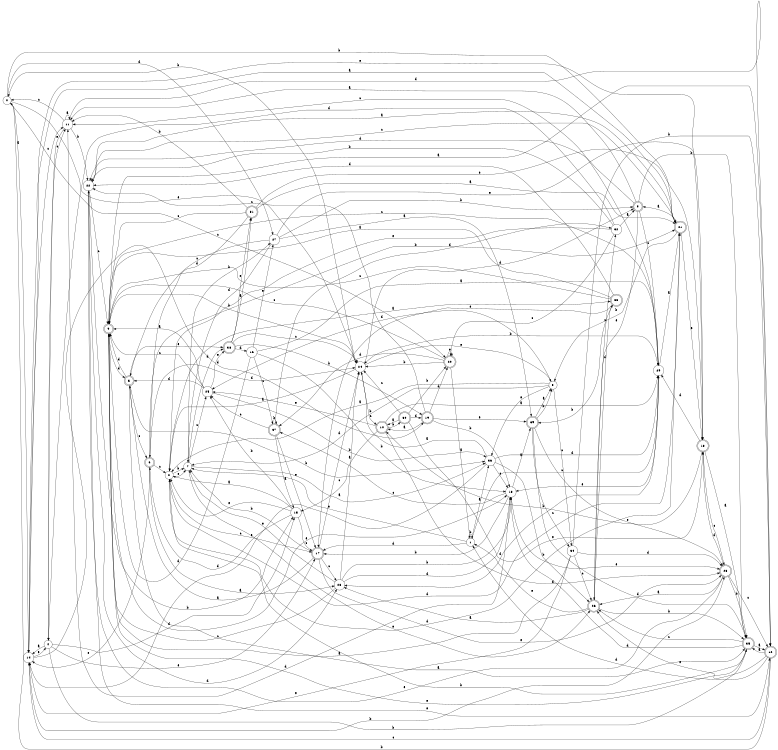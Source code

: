 digraph n32_4 {
__start0 [label="" shape="none"];

rankdir=LR;
size="8,5";

s0 [style="filled", color="black", fillcolor="white" shape="circle", label="0"];
s1 [style="filled", color="black", fillcolor="white" shape="circle", label="1"];
s2 [style="filled", color="black", fillcolor="white" shape="circle", label="2"];
s3 [style="filled", color="black", fillcolor="white" shape="circle", label="3"];
s4 [style="filled", color="black", fillcolor="white" shape="circle", label="4"];
s5 [style="rounded,filled", color="black", fillcolor="white" shape="doublecircle", label="5"];
s6 [style="rounded,filled", color="black", fillcolor="white" shape="doublecircle", label="6"];
s7 [style="filled", color="black", fillcolor="white" shape="circle", label="7"];
s8 [style="rounded,filled", color="black", fillcolor="white" shape="doublecircle", label="8"];
s9 [style="rounded,filled", color="black", fillcolor="white" shape="doublecircle", label="9"];
s10 [style="rounded,filled", color="black", fillcolor="white" shape="doublecircle", label="10"];
s11 [style="filled", color="black", fillcolor="white" shape="circle", label="11"];
s12 [style="rounded,filled", color="black", fillcolor="white" shape="doublecircle", label="12"];
s13 [style="filled", color="black", fillcolor="white" shape="circle", label="13"];
s14 [style="filled", color="black", fillcolor="white" shape="circle", label="14"];
s15 [style="filled", color="black", fillcolor="white" shape="circle", label="15"];
s16 [style="filled", color="black", fillcolor="white" shape="circle", label="16"];
s17 [style="rounded,filled", color="black", fillcolor="white" shape="doublecircle", label="17"];
s18 [style="rounded,filled", color="black", fillcolor="white" shape="doublecircle", label="18"];
s19 [style="rounded,filled", color="black", fillcolor="white" shape="doublecircle", label="19"];
s20 [style="rounded,filled", color="black", fillcolor="white" shape="doublecircle", label="20"];
s21 [style="rounded,filled", color="black", fillcolor="white" shape="doublecircle", label="21"];
s22 [style="filled", color="black", fillcolor="white" shape="circle", label="22"];
s23 [style="rounded,filled", color="black", fillcolor="white" shape="doublecircle", label="23"];
s24 [style="filled", color="black", fillcolor="white" shape="circle", label="24"];
s25 [style="filled", color="black", fillcolor="white" shape="circle", label="25"];
s26 [style="rounded,filled", color="black", fillcolor="white" shape="doublecircle", label="26"];
s27 [style="filled", color="black", fillcolor="white" shape="circle", label="27"];
s28 [style="filled", color="black", fillcolor="white" shape="circle", label="28"];
s29 [style="filled", color="black", fillcolor="white" shape="circle", label="29"];
s30 [style="rounded,filled", color="black", fillcolor="white" shape="doublecircle", label="30"];
s31 [style="rounded,filled", color="black", fillcolor="white" shape="doublecircle", label="31"];
s32 [style="filled", color="black", fillcolor="white" shape="circle", label="32"];
s33 [style="rounded,filled", color="black", fillcolor="white" shape="doublecircle", label="33"];
s34 [style="filled", color="black", fillcolor="white" shape="circle", label="34"];
s35 [style="rounded,filled", color="black", fillcolor="white" shape="doublecircle", label="35"];
s36 [style="filled", color="black", fillcolor="white" shape="circle", label="36"];
s37 [style="rounded,filled", color="black", fillcolor="white" shape="doublecircle", label="37"];
s38 [style="rounded,filled", color="black", fillcolor="white" shape="doublecircle", label="38"];
s39 [style="rounded,filled", color="black", fillcolor="white" shape="doublecircle", label="39"];
s0 -> s14 [label="a"];
s0 -> s21 [label="b"];
s0 -> s20 [label="c"];
s0 -> s27 [label="d"];
s0 -> s24 [label="e"];
s1 -> s36 [label="a"];
s1 -> s1 [label="b"];
s1 -> s29 [label="c"];
s1 -> s17 [label="d"];
s1 -> s7 [label="e"];
s2 -> s33 [label="a"];
s2 -> s7 [label="b"];
s2 -> s17 [label="c"];
s2 -> s21 [label="d"];
s2 -> s7 [label="e"];
s3 -> s2 [label="a"];
s3 -> s7 [label="b"];
s3 -> s34 [label="c"];
s3 -> s25 [label="d"];
s3 -> s36 [label="e"];
s4 -> s14 [label="a"];
s4 -> s35 [label="b"];
s4 -> s11 [label="c"];
s4 -> s15 [label="d"];
s4 -> s17 [label="e"];
s5 -> s35 [label="a"];
s5 -> s36 [label="b"];
s5 -> s6 [label="c"];
s5 -> s9 [label="d"];
s5 -> s38 [label="e"];
s6 -> s28 [label="a"];
s6 -> s21 [label="b"];
s6 -> s2 [label="c"];
s6 -> s24 [label="d"];
s6 -> s14 [label="e"];
s7 -> s36 [label="a"];
s7 -> s27 [label="b"];
s7 -> s25 [label="c"];
s7 -> s38 [label="d"];
s7 -> s26 [label="e"];
s8 -> s11 [label="a"];
s8 -> s35 [label="b"];
s8 -> s29 [label="c"];
s8 -> s22 [label="d"];
s8 -> s26 [label="e"];
s9 -> s12 [label="a"];
s9 -> s24 [label="b"];
s9 -> s29 [label="c"];
s9 -> s5 [label="d"];
s9 -> s13 [label="e"];
s10 -> s29 [label="a"];
s10 -> s30 [label="b"];
s10 -> s15 [label="c"];
s10 -> s23 [label="d"];
s10 -> s25 [label="e"];
s11 -> s11 [label="a"];
s11 -> s22 [label="b"];
s11 -> s0 [label="c"];
s11 -> s12 [label="d"];
s11 -> s4 [label="e"];
s12 -> s35 [label="a"];
s12 -> s0 [label="b"];
s12 -> s14 [label="c"];
s12 -> s1 [label="d"];
s12 -> s26 [label="e"];
s13 -> s39 [label="a"];
s13 -> s17 [label="b"];
s13 -> s37 [label="c"];
s13 -> s11 [label="d"];
s13 -> s23 [label="e"];
s14 -> s21 [label="a"];
s14 -> s23 [label="b"];
s14 -> s11 [label="c"];
s14 -> s19 [label="d"];
s14 -> s4 [label="e"];
s15 -> s2 [label="a"];
s15 -> s25 [label="b"];
s15 -> s17 [label="c"];
s15 -> s6 [label="d"];
s15 -> s2 [label="e"];
s16 -> s29 [label="a"];
s16 -> s13 [label="b"];
s16 -> s37 [label="c"];
s16 -> s9 [label="d"];
s16 -> s27 [label="e"];
s17 -> s5 [label="a"];
s17 -> s7 [label="b"];
s17 -> s28 [label="c"];
s17 -> s24 [label="d"];
s17 -> s23 [label="e"];
s18 -> s35 [label="a"];
s18 -> s10 [label="b"];
s18 -> s23 [label="c"];
s18 -> s29 [label="d"];
s18 -> s14 [label="e"];
s19 -> s10 [label="a"];
s19 -> s13 [label="b"];
s19 -> s22 [label="c"];
s19 -> s20 [label="d"];
s19 -> s39 [label="e"];
s20 -> s1 [label="a"];
s20 -> s24 [label="b"];
s20 -> s9 [label="c"];
s20 -> s37 [label="d"];
s20 -> s20 [label="e"];
s21 -> s8 [label="a"];
s21 -> s3 [label="b"];
s21 -> s22 [label="c"];
s21 -> s2 [label="d"];
s21 -> s18 [label="e"];
s22 -> s21 [label="a"];
s22 -> s15 [label="b"];
s22 -> s9 [label="c"];
s22 -> s28 [label="d"];
s22 -> s12 [label="e"];
s23 -> s26 [label="a"];
s23 -> s35 [label="b"];
s23 -> s12 [label="c"];
s23 -> s18 [label="d"];
s23 -> s22 [label="e"];
s24 -> s2 [label="a"];
s24 -> s0 [label="b"];
s24 -> s10 [label="c"];
s24 -> s8 [label="d"];
s24 -> s3 [label="e"];
s25 -> s9 [label="a"];
s25 -> s36 [label="b"];
s25 -> s9 [label="c"];
s25 -> s5 [label="d"];
s25 -> s38 [label="e"];
s26 -> s28 [label="a"];
s26 -> s35 [label="b"];
s26 -> s32 [label="c"];
s26 -> s33 [label="d"];
s26 -> s1 [label="e"];
s27 -> s39 [label="a"];
s27 -> s8 [label="b"];
s27 -> s5 [label="c"];
s27 -> s7 [label="d"];
s27 -> s18 [label="e"];
s28 -> s24 [label="a"];
s28 -> s13 [label="b"];
s28 -> s9 [label="c"];
s28 -> s13 [label="d"];
s28 -> s7 [label="e"];
s29 -> s21 [label="a"];
s29 -> s24 [label="b"];
s29 -> s11 [label="c"];
s29 -> s28 [label="d"];
s29 -> s13 [label="e"];
s30 -> s10 [label="a"];
s30 -> s20 [label="b"];
s30 -> s24 [label="c"];
s30 -> s19 [label="d"];
s30 -> s18 [label="e"];
s31 -> s21 [label="a"];
s31 -> s11 [label="b"];
s31 -> s9 [label="c"];
s31 -> s6 [label="d"];
s31 -> s18 [label="e"];
s32 -> s8 [label="a"];
s32 -> s22 [label="b"];
s32 -> s20 [label="c"];
s32 -> s4 [label="d"];
s32 -> s2 [label="e"];
s33 -> s9 [label="a"];
s33 -> s39 [label="b"];
s33 -> s9 [label="c"];
s33 -> s22 [label="d"];
s33 -> s17 [label="e"];
s34 -> s9 [label="a"];
s34 -> s12 [label="b"];
s34 -> s26 [label="c"];
s34 -> s23 [label="d"];
s34 -> s14 [label="e"];
s35 -> s12 [label="a"];
s35 -> s2 [label="b"];
s35 -> s26 [label="c"];
s35 -> s13 [label="d"];
s35 -> s9 [label="e"];
s36 -> s24 [label="a"];
s36 -> s26 [label="b"];
s36 -> s13 [label="c"];
s36 -> s29 [label="d"];
s36 -> s14 [label="e"];
s37 -> s15 [label="a"];
s37 -> s37 [label="b"];
s37 -> s25 [label="c"];
s37 -> s32 [label="d"];
s37 -> s17 [label="e"];
s38 -> s31 [label="a"];
s38 -> s19 [label="b"];
s38 -> s24 [label="c"];
s38 -> s16 [label="d"];
s38 -> s31 [label="e"];
s39 -> s3 [label="a"];
s39 -> s3 [label="b"];
s39 -> s34 [label="c"];
s39 -> s35 [label="d"];
s39 -> s23 [label="e"];

}